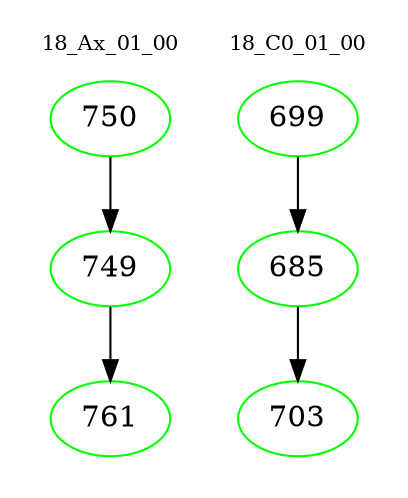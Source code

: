 digraph{
subgraph cluster_0 {
color = white
label = "18_Ax_01_00";
fontsize=10;
T0_750 [label="750", color="green"]
T0_750 -> T0_749 [color="black"]
T0_749 [label="749", color="green"]
T0_749 -> T0_761 [color="black"]
T0_761 [label="761", color="green"]
}
subgraph cluster_1 {
color = white
label = "18_C0_01_00";
fontsize=10;
T1_699 [label="699", color="green"]
T1_699 -> T1_685 [color="black"]
T1_685 [label="685", color="green"]
T1_685 -> T1_703 [color="black"]
T1_703 [label="703", color="green"]
}
}
